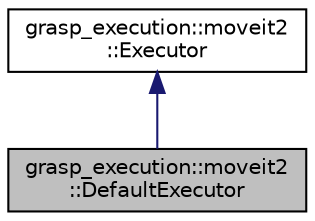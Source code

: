 digraph "grasp_execution::moveit2::DefaultExecutor"
{
 // LATEX_PDF_SIZE
  edge [fontname="Helvetica",fontsize="10",labelfontname="Helvetica",labelfontsize="10"];
  node [fontname="Helvetica",fontsize="10",shape=record];
  Node1 [label="grasp_execution::moveit2\l::DefaultExecutor",height=0.2,width=0.4,color="black", fillcolor="grey75", style="filled", fontcolor="black",tooltip=" "];
  Node2 -> Node1 [dir="back",color="midnightblue",fontsize="10",style="solid",fontname="Helvetica"];
  Node2 [label="grasp_execution::moveit2\l::Executor",height=0.2,width=0.4,color="black", fillcolor="white", style="filled",URL="$classgrasp__execution_1_1moveit2_1_1Executor.html",tooltip=" "];
}
